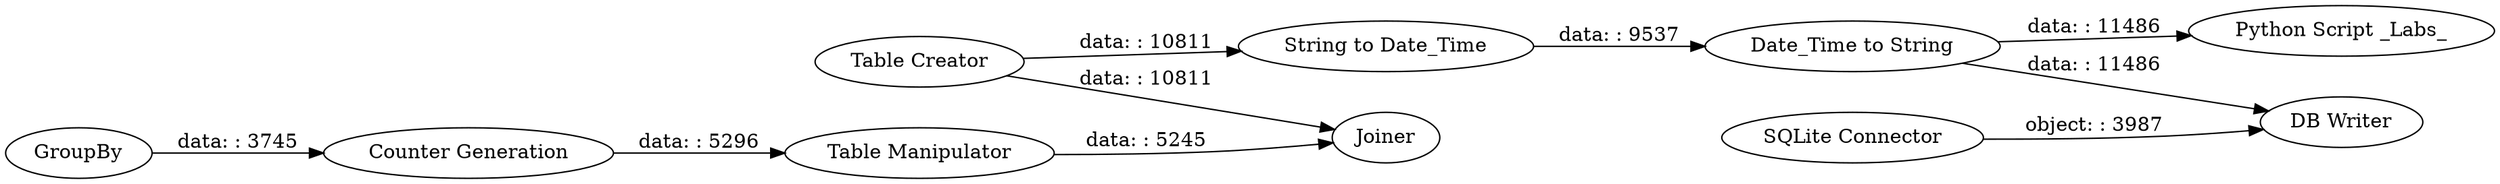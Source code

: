 digraph {
	"3119392167381841860_1" [label="Table Creator"]
	"5340927214674273170_14" [label="Table Manipulator"]
	"3119392167381841860_9" [label="Date_Time to String"]
	"5340927214674273170_11" [label="Counter Generation"]
	"3119392167381841860_4" [label="SQLite Connector"]
	"5340927214674273170_10" [label=GroupBy]
	"3119392167381841860_2" [label="String to Date_Time"]
	"5340927214674273170_13" [label=Joiner]
	"3119392167381841860_6" [label="DB Writer"]
	"3119392167381841860_8" [label="Python Script _Labs_"]
	"3119392167381841860_4" -> "3119392167381841860_6" [label="object: : 3987"]
	"3119392167381841860_2" -> "3119392167381841860_9" [label="data: : 9537"]
	"5340927214674273170_14" -> "5340927214674273170_13" [label="data: : 5245"]
	"3119392167381841860_1" -> "5340927214674273170_13" [label="data: : 10811"]
	"3119392167381841860_1" -> "3119392167381841860_2" [label="data: : 10811"]
	"5340927214674273170_11" -> "5340927214674273170_14" [label="data: : 5296"]
	"3119392167381841860_9" -> "3119392167381841860_8" [label="data: : 11486"]
	"5340927214674273170_10" -> "5340927214674273170_11" [label="data: : 3745"]
	"3119392167381841860_9" -> "3119392167381841860_6" [label="data: : 11486"]
	rankdir=LR
}
